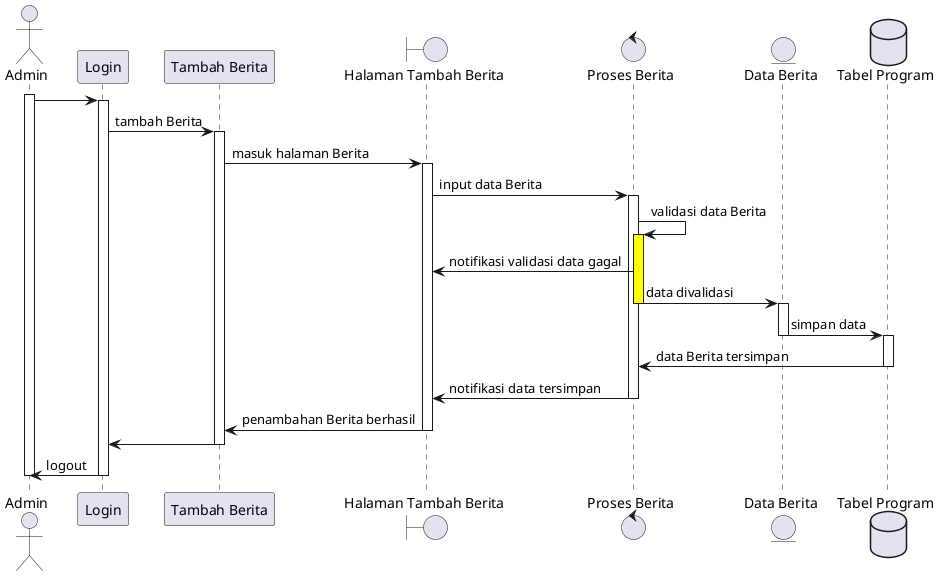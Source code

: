 @startuml

' Declare
actor Admin
participant Login
participant "Tambah Berita" as Register
boundary "Halaman Tambah Berita" as add_news_page
control "Proses Berita" as news_process
entity "Data Berita" as news_data
database "Tabel Program" as db_news


' Flow
activate Admin
Admin -> Login
activate Login

Login -> Register : tambah Berita
activate Register

Register -> add_news_page : masuk halaman Berita
activate add_news_page

add_news_page -> news_process : input data Berita
activate news_process
news_process -> news_process : validasi data Berita
activate news_process #Yellow
news_process -> add_news_page : notifikasi validasi data gagal

news_process -> news_data : data divalidasi
deactivate news_process
activate news_data
news_data -> db_news : simpan data
deactivate news_data
activate db_news
db_news -> news_process : data Berita tersimpan
deactivate db_news
news_process -> add_news_page : notifikasi data tersimpan
deactivate news_process

add_news_page -> Register : penambahan Berita berhasil
deactivate add_news_page

Register -> Login
deactivate Register
Login -> Admin : logout
deactivate Login
deactivate Admin


@enduml